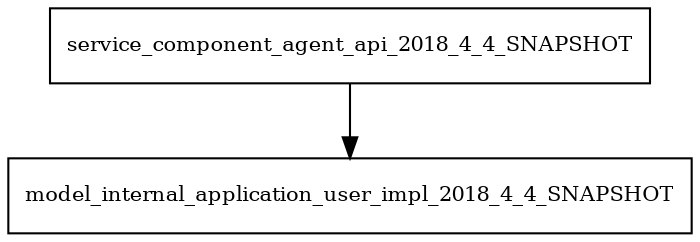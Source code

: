 digraph service_component_agent_api_2018_4_4_SNAPSHOT_dependencies {
  node [shape = box, fontsize=10.0];
  service_component_agent_api_2018_4_4_SNAPSHOT -> model_internal_application_user_impl_2018_4_4_SNAPSHOT;
}
